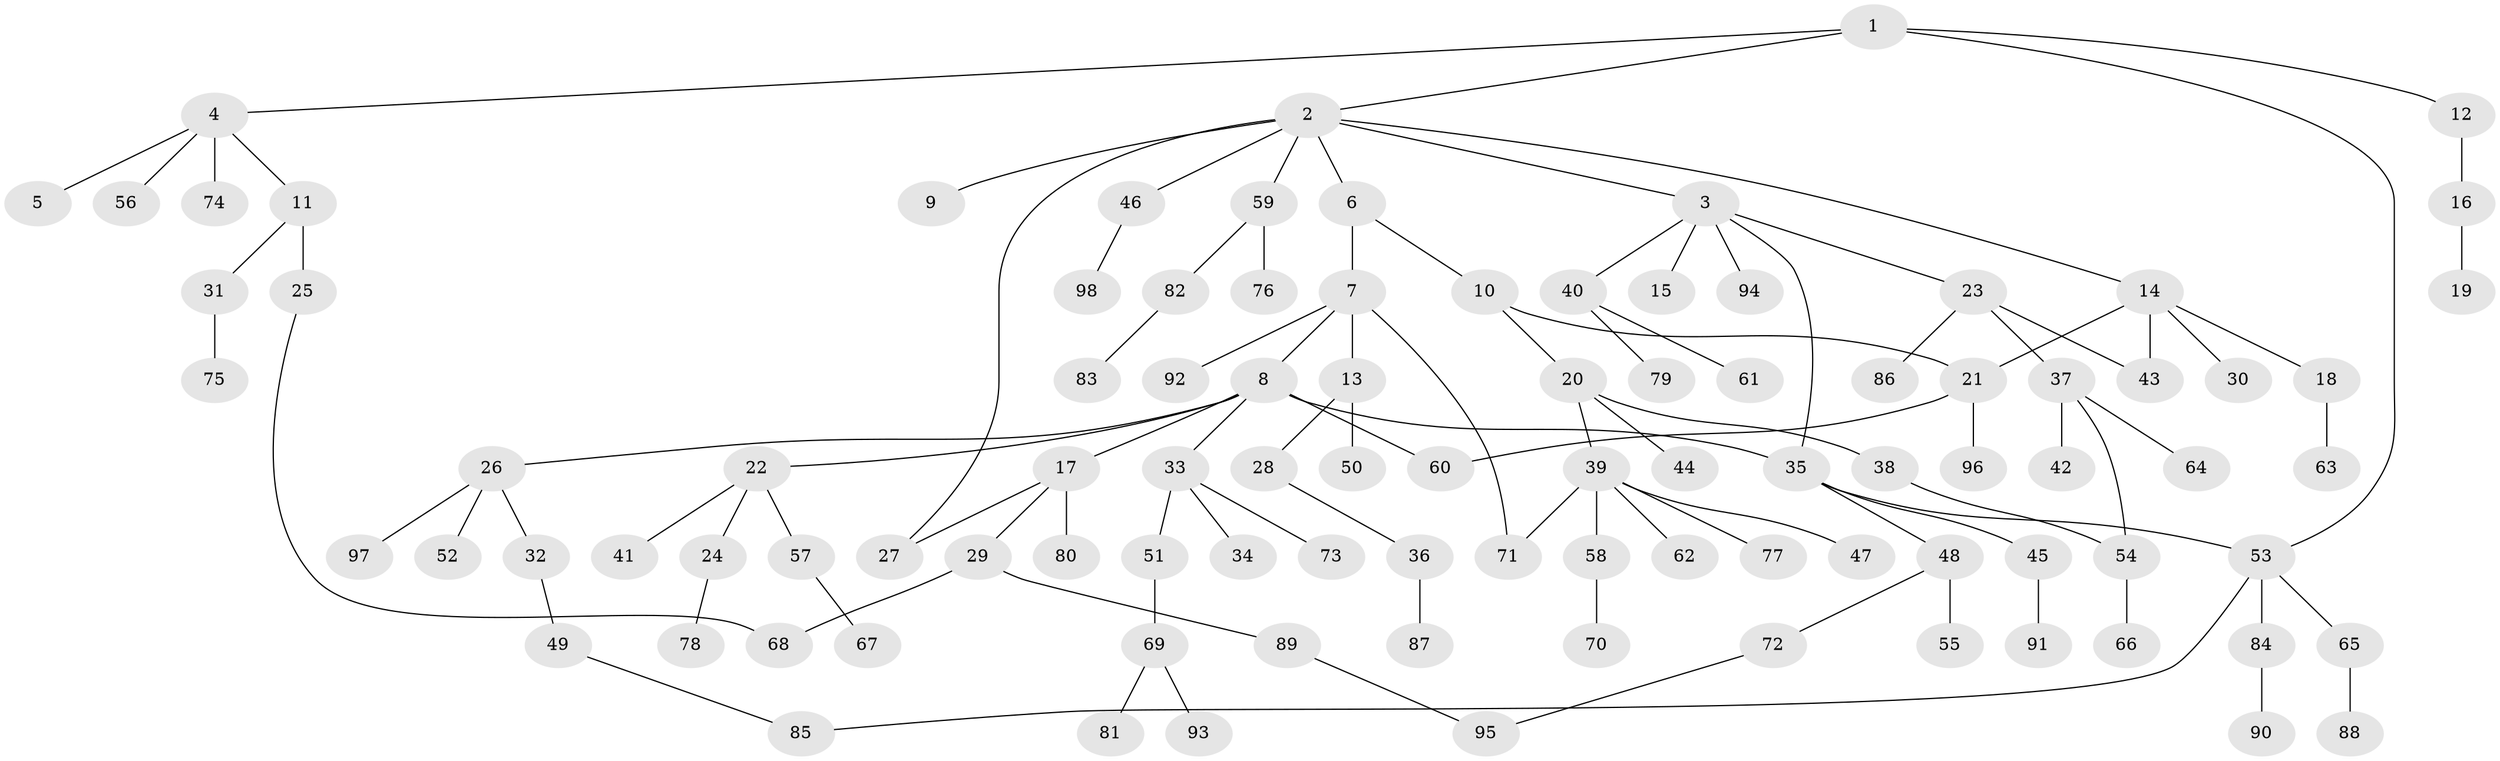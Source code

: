 // coarse degree distribution, {7: 0.015384615384615385, 9: 0.03076923076923077, 6: 0.046153846153846156, 4: 0.06153846153846154, 1: 0.5076923076923077, 5: 0.03076923076923077, 3: 0.12307692307692308, 2: 0.18461538461538463}
// Generated by graph-tools (version 1.1) at 2025/23/03/03/25 07:23:33]
// undirected, 98 vertices, 108 edges
graph export_dot {
graph [start="1"]
  node [color=gray90,style=filled];
  1;
  2;
  3;
  4;
  5;
  6;
  7;
  8;
  9;
  10;
  11;
  12;
  13;
  14;
  15;
  16;
  17;
  18;
  19;
  20;
  21;
  22;
  23;
  24;
  25;
  26;
  27;
  28;
  29;
  30;
  31;
  32;
  33;
  34;
  35;
  36;
  37;
  38;
  39;
  40;
  41;
  42;
  43;
  44;
  45;
  46;
  47;
  48;
  49;
  50;
  51;
  52;
  53;
  54;
  55;
  56;
  57;
  58;
  59;
  60;
  61;
  62;
  63;
  64;
  65;
  66;
  67;
  68;
  69;
  70;
  71;
  72;
  73;
  74;
  75;
  76;
  77;
  78;
  79;
  80;
  81;
  82;
  83;
  84;
  85;
  86;
  87;
  88;
  89;
  90;
  91;
  92;
  93;
  94;
  95;
  96;
  97;
  98;
  1 -- 2;
  1 -- 4;
  1 -- 12;
  1 -- 53;
  2 -- 3;
  2 -- 6;
  2 -- 9;
  2 -- 14;
  2 -- 46;
  2 -- 59;
  2 -- 27;
  3 -- 15;
  3 -- 23;
  3 -- 40;
  3 -- 94;
  3 -- 35;
  4 -- 5;
  4 -- 11;
  4 -- 56;
  4 -- 74;
  6 -- 7;
  6 -- 10;
  7 -- 8;
  7 -- 13;
  7 -- 92;
  7 -- 71;
  8 -- 17;
  8 -- 22;
  8 -- 26;
  8 -- 33;
  8 -- 35;
  8 -- 60;
  10 -- 20;
  10 -- 21;
  11 -- 25;
  11 -- 31;
  12 -- 16;
  13 -- 28;
  13 -- 50;
  14 -- 18;
  14 -- 21;
  14 -- 30;
  14 -- 43;
  16 -- 19;
  17 -- 27;
  17 -- 29;
  17 -- 80;
  18 -- 63;
  20 -- 38;
  20 -- 39;
  20 -- 44;
  21 -- 60;
  21 -- 96;
  22 -- 24;
  22 -- 41;
  22 -- 57;
  23 -- 37;
  23 -- 86;
  23 -- 43;
  24 -- 78;
  25 -- 68;
  26 -- 32;
  26 -- 52;
  26 -- 97;
  28 -- 36;
  29 -- 89;
  29 -- 68;
  31 -- 75;
  32 -- 49;
  33 -- 34;
  33 -- 51;
  33 -- 73;
  35 -- 45;
  35 -- 48;
  35 -- 53;
  36 -- 87;
  37 -- 42;
  37 -- 54;
  37 -- 64;
  38 -- 54;
  39 -- 47;
  39 -- 58;
  39 -- 62;
  39 -- 71;
  39 -- 77;
  40 -- 61;
  40 -- 79;
  45 -- 91;
  46 -- 98;
  48 -- 55;
  48 -- 72;
  49 -- 85;
  51 -- 69;
  53 -- 65;
  53 -- 84;
  53 -- 85;
  54 -- 66;
  57 -- 67;
  58 -- 70;
  59 -- 76;
  59 -- 82;
  65 -- 88;
  69 -- 81;
  69 -- 93;
  72 -- 95;
  82 -- 83;
  84 -- 90;
  89 -- 95;
}
